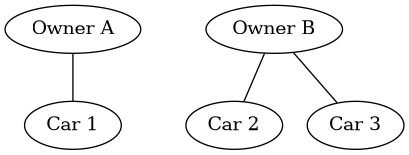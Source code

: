 @startuml

graph TD {
    A [label="Owner A"]
    B [label="Owner B"]

    A -- C
    B -- D
    B -- E

    C [label="Car 1"]
    D [label="Car 2"]
    E [label="Car 3"]
}

@enduml
